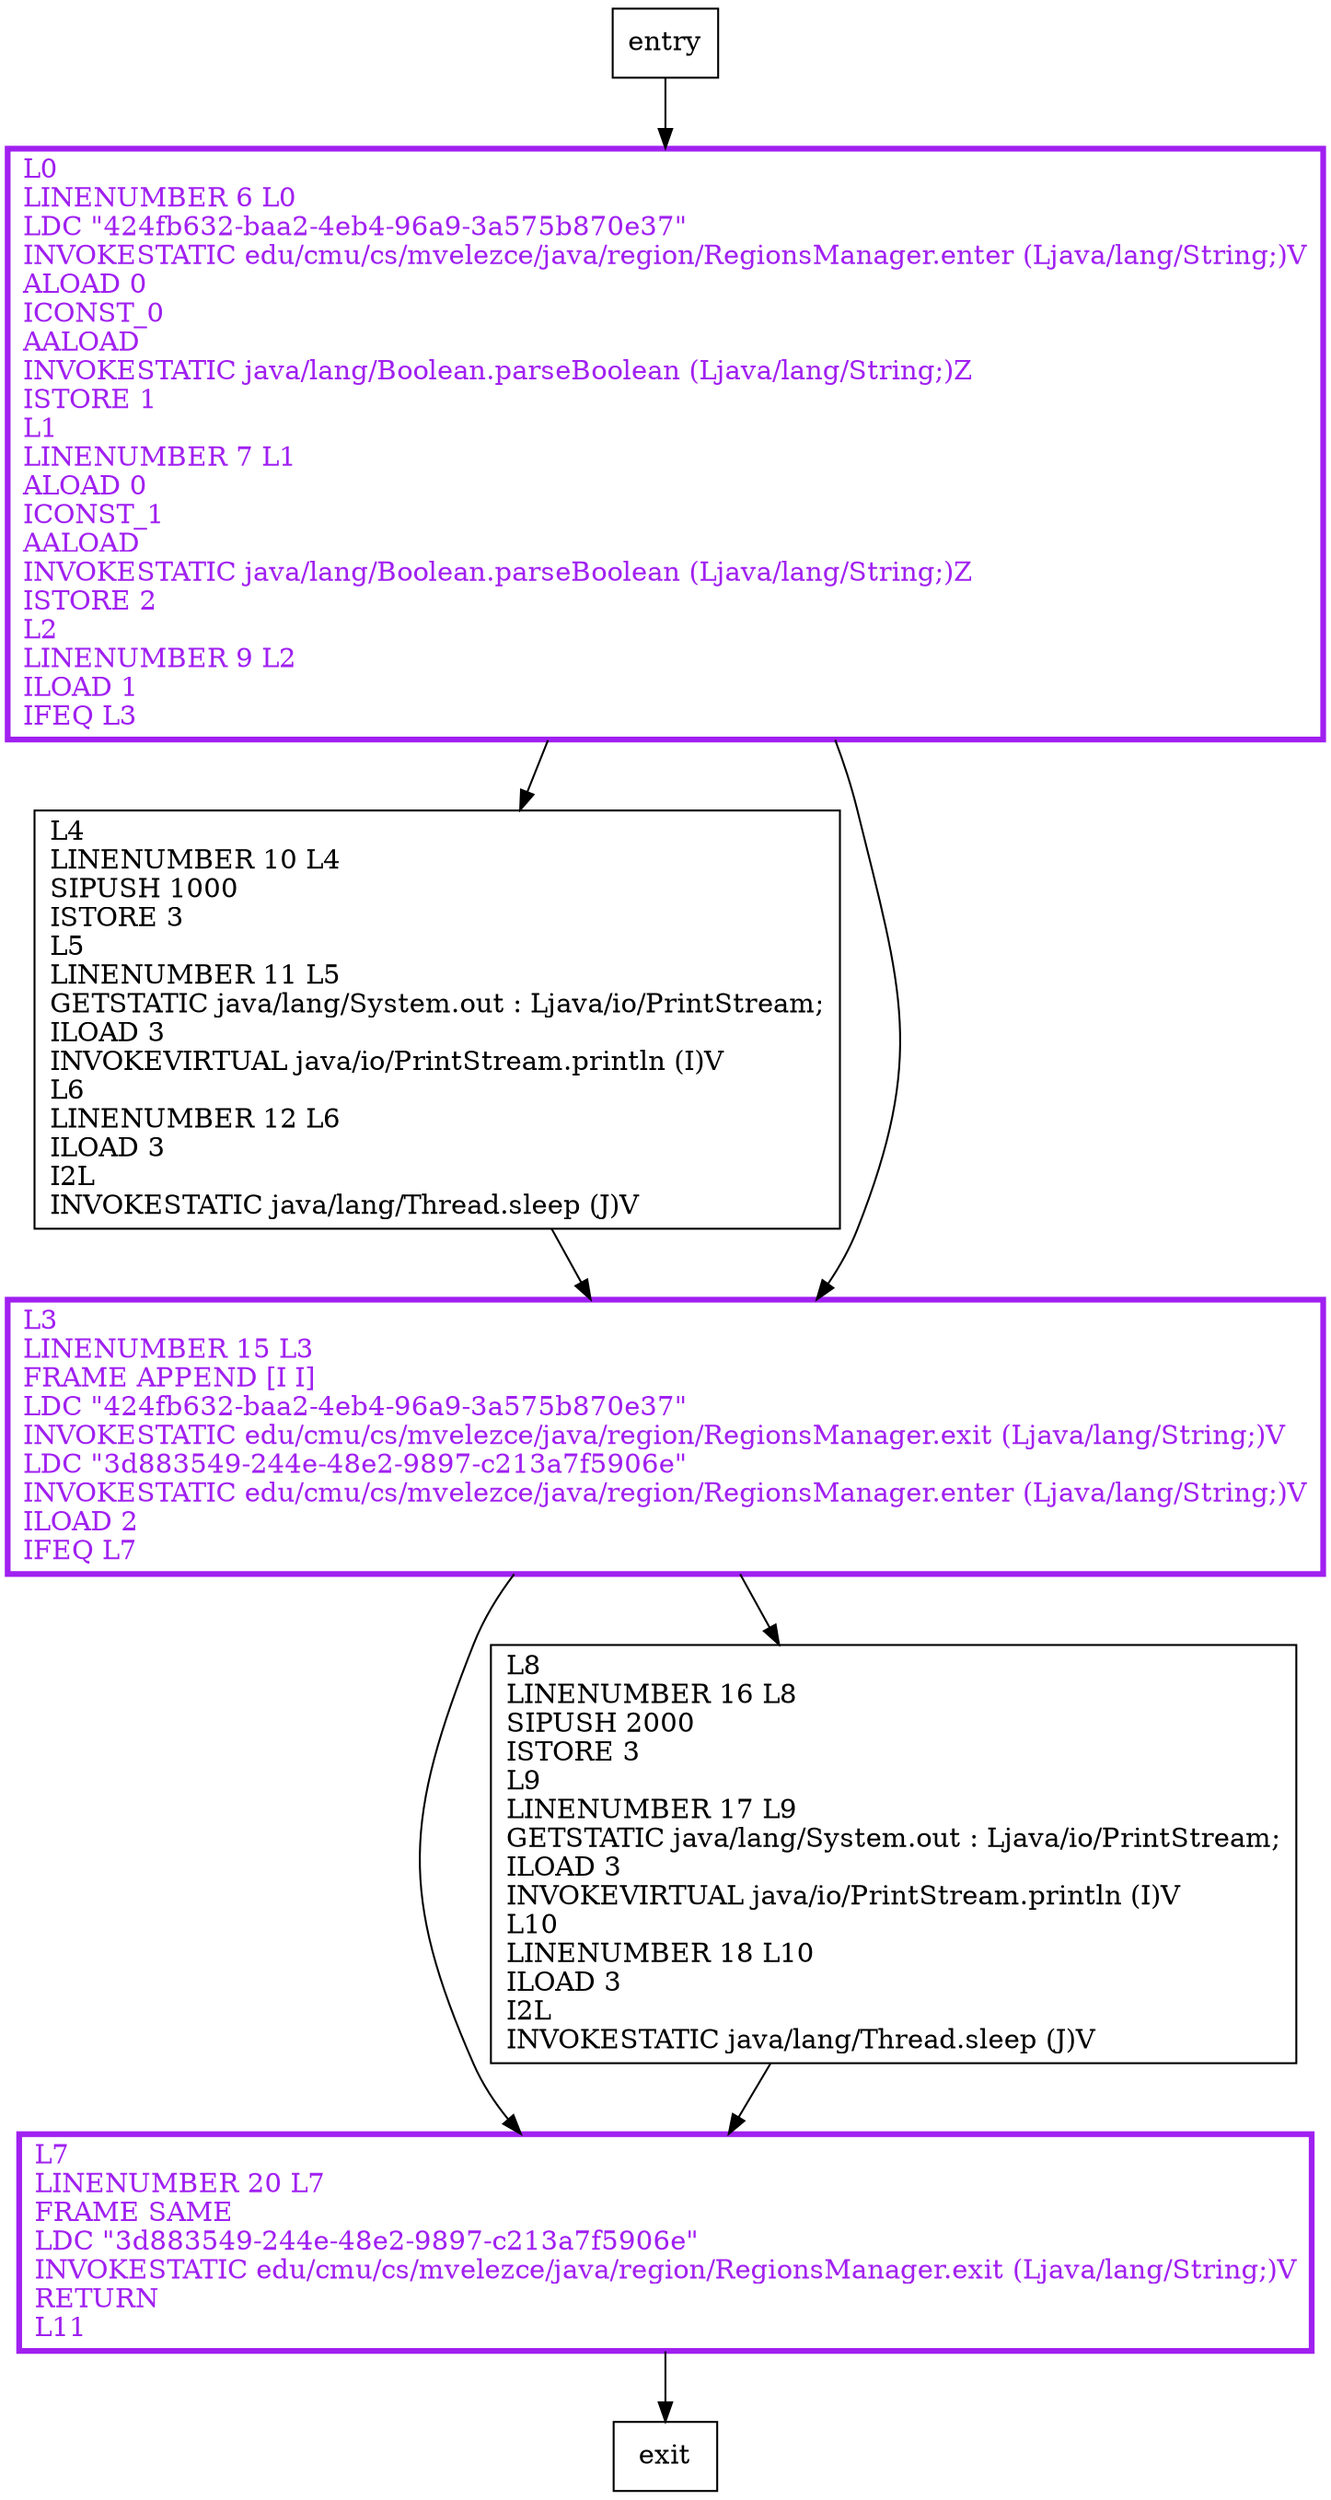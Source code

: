 digraph main {
node [shape=record];
908383136 [label="L4\lLINENUMBER 10 L4\lSIPUSH 1000\lISTORE 3\lL5\lLINENUMBER 11 L5\lGETSTATIC java/lang/System.out : Ljava/io/PrintStream;\lILOAD 3\lINVOKEVIRTUAL java/io/PrintStream.println (I)V\lL6\lLINENUMBER 12 L6\lILOAD 3\lI2L\lINVOKESTATIC java/lang/Thread.sleep (J)V\l"];
1224266715 [label="L0\lLINENUMBER 6 L0\lLDC \"424fb632-baa2-4eb4-96a9-3a575b870e37\"\lINVOKESTATIC edu/cmu/cs/mvelezce/java/region/RegionsManager.enter (Ljava/lang/String;)V\lALOAD 0\lICONST_0\lAALOAD\lINVOKESTATIC java/lang/Boolean.parseBoolean (Ljava/lang/String;)Z\lISTORE 1\lL1\lLINENUMBER 7 L1\lALOAD 0\lICONST_1\lAALOAD\lINVOKESTATIC java/lang/Boolean.parseBoolean (Ljava/lang/String;)Z\lISTORE 2\lL2\lLINENUMBER 9 L2\lILOAD 1\lIFEQ L3\l"];
711077556 [label="L3\lLINENUMBER 15 L3\lFRAME APPEND [I I]\lLDC \"424fb632-baa2-4eb4-96a9-3a575b870e37\"\lINVOKESTATIC edu/cmu/cs/mvelezce/java/region/RegionsManager.exit (Ljava/lang/String;)V\lLDC \"3d883549-244e-48e2-9897-c213a7f5906e\"\lINVOKESTATIC edu/cmu/cs/mvelezce/java/region/RegionsManager.enter (Ljava/lang/String;)V\lILOAD 2\lIFEQ L7\l"];
1587387895 [label="L7\lLINENUMBER 20 L7\lFRAME SAME\lLDC \"3d883549-244e-48e2-9897-c213a7f5906e\"\lINVOKESTATIC edu/cmu/cs/mvelezce/java/region/RegionsManager.exit (Ljava/lang/String;)V\lRETURN\lL11\l"];
1358298100 [label="L8\lLINENUMBER 16 L8\lSIPUSH 2000\lISTORE 3\lL9\lLINENUMBER 17 L9\lGETSTATIC java/lang/System.out : Ljava/io/PrintStream;\lILOAD 3\lINVOKEVIRTUAL java/io/PrintStream.println (I)V\lL10\lLINENUMBER 18 L10\lILOAD 3\lI2L\lINVOKESTATIC java/lang/Thread.sleep (J)V\l"];
entry;
exit;
entry -> 1224266715;
908383136 -> 711077556;
1224266715 -> 908383136;
1224266715 -> 711077556;
711077556 -> 1587387895;
711077556 -> 1358298100;
1587387895 -> exit;
1358298100 -> 1587387895;
1224266715[fontcolor="purple", penwidth=3, color="purple"];
711077556[fontcolor="purple", penwidth=3, color="purple"];
1587387895[fontcolor="purple", penwidth=3, color="purple"];
}
